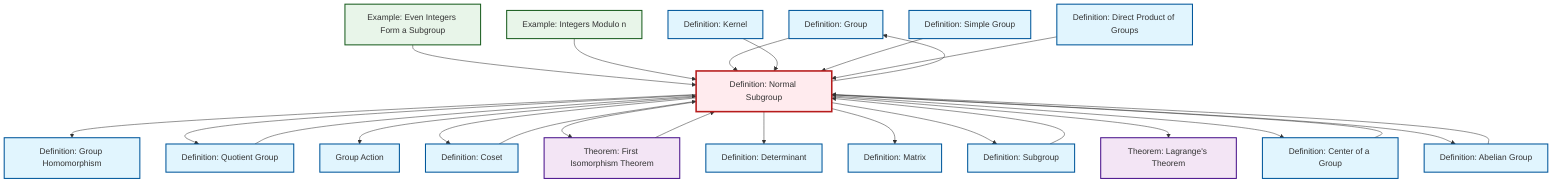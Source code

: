 graph TD
    classDef definition fill:#e1f5fe,stroke:#01579b,stroke-width:2px
    classDef theorem fill:#f3e5f5,stroke:#4a148c,stroke-width:2px
    classDef axiom fill:#fff3e0,stroke:#e65100,stroke-width:2px
    classDef example fill:#e8f5e9,stroke:#1b5e20,stroke-width:2px
    classDef current fill:#ffebee,stroke:#b71c1c,stroke-width:3px
    def-homomorphism["Definition: Group Homomorphism"]:::definition
    def-group["Definition: Group"]:::definition
    def-subgroup["Definition: Subgroup"]:::definition
    thm-first-isomorphism["Theorem: First Isomorphism Theorem"]:::theorem
    def-determinant["Definition: Determinant"]:::definition
    def-kernel["Definition: Kernel"]:::definition
    def-abelian-group["Definition: Abelian Group"]:::definition
    def-direct-product["Definition: Direct Product of Groups"]:::definition
    def-simple-group["Definition: Simple Group"]:::definition
    def-normal-subgroup["Definition: Normal Subgroup"]:::definition
    ex-quotient-integers-mod-n["Example: Integers Modulo n"]:::example
    def-matrix["Definition: Matrix"]:::definition
    def-group-action["Group Action"]:::definition
    def-coset["Definition: Coset"]:::definition
    def-center-of-group["Definition: Center of a Group"]:::definition
    thm-lagrange["Theorem: Lagrange's Theorem"]:::theorem
    def-quotient-group["Definition: Quotient Group"]:::definition
    ex-even-integers-subgroup["Example: Even Integers Form a Subgroup"]:::example
    ex-even-integers-subgroup --> def-normal-subgroup
    def-normal-subgroup --> def-homomorphism
    def-normal-subgroup --> def-quotient-group
    def-abelian-group --> def-normal-subgroup
    def-subgroup --> def-normal-subgroup
    def-normal-subgroup --> def-group-action
    def-normal-subgroup --> def-group
    def-normal-subgroup --> def-coset
    def-center-of-group --> def-normal-subgroup
    def-coset --> def-normal-subgroup
    thm-first-isomorphism --> def-normal-subgroup
    def-normal-subgroup --> thm-first-isomorphism
    ex-quotient-integers-mod-n --> def-normal-subgroup
    def-normal-subgroup --> def-determinant
    def-normal-subgroup --> def-matrix
    def-group --> def-normal-subgroup
    def-kernel --> def-normal-subgroup
    def-normal-subgroup --> def-subgroup
    def-normal-subgroup --> thm-lagrange
    def-simple-group --> def-normal-subgroup
    def-normal-subgroup --> def-center-of-group
    def-quotient-group --> def-normal-subgroup
    def-normal-subgroup --> def-abelian-group
    def-direct-product --> def-normal-subgroup
    class def-normal-subgroup current